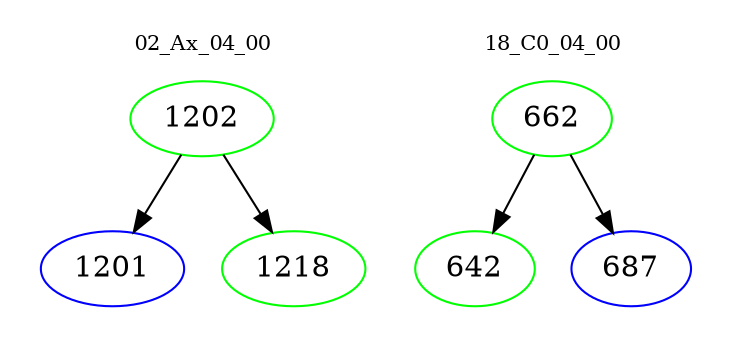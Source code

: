 digraph{
subgraph cluster_0 {
color = white
label = "02_Ax_04_00";
fontsize=10;
T0_1202 [label="1202", color="green"]
T0_1202 -> T0_1201 [color="black"]
T0_1201 [label="1201", color="blue"]
T0_1202 -> T0_1218 [color="black"]
T0_1218 [label="1218", color="green"]
}
subgraph cluster_1 {
color = white
label = "18_C0_04_00";
fontsize=10;
T1_662 [label="662", color="green"]
T1_662 -> T1_642 [color="black"]
T1_642 [label="642", color="green"]
T1_662 -> T1_687 [color="black"]
T1_687 [label="687", color="blue"]
}
}
